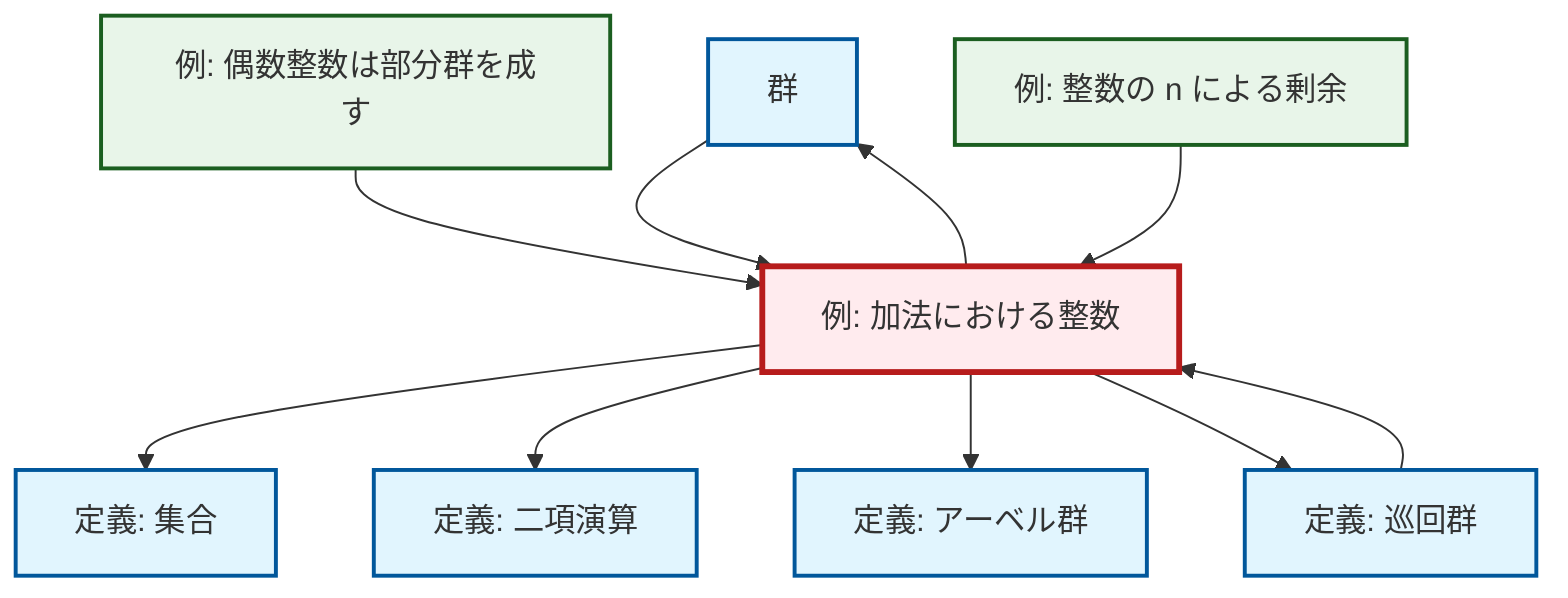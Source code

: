 graph TD
    classDef definition fill:#e1f5fe,stroke:#01579b,stroke-width:2px
    classDef theorem fill:#f3e5f5,stroke:#4a148c,stroke-width:2px
    classDef axiom fill:#fff3e0,stroke:#e65100,stroke-width:2px
    classDef example fill:#e8f5e9,stroke:#1b5e20,stroke-width:2px
    classDef current fill:#ffebee,stroke:#b71c1c,stroke-width:3px
    def-group["群"]:::definition
    ex-quotient-integers-mod-n["例: 整数の n による剰余"]:::example
    ex-integers-addition["例: 加法における整数"]:::example
    def-abelian-group["定義: アーベル群"]:::definition
    ex-even-integers-subgroup["例: 偶数整数は部分群を成す"]:::example
    def-cyclic-group["定義: 巡回群"]:::definition
    def-set["定義: 集合"]:::definition
    def-binary-operation["定義: 二項演算"]:::definition
    def-cyclic-group --> ex-integers-addition
    def-group --> ex-integers-addition
    ex-integers-addition --> def-group
    ex-integers-addition --> def-set
    ex-integers-addition --> def-binary-operation
    ex-even-integers-subgroup --> ex-integers-addition
    ex-integers-addition --> def-abelian-group
    ex-integers-addition --> def-cyclic-group
    ex-quotient-integers-mod-n --> ex-integers-addition
    class ex-integers-addition current